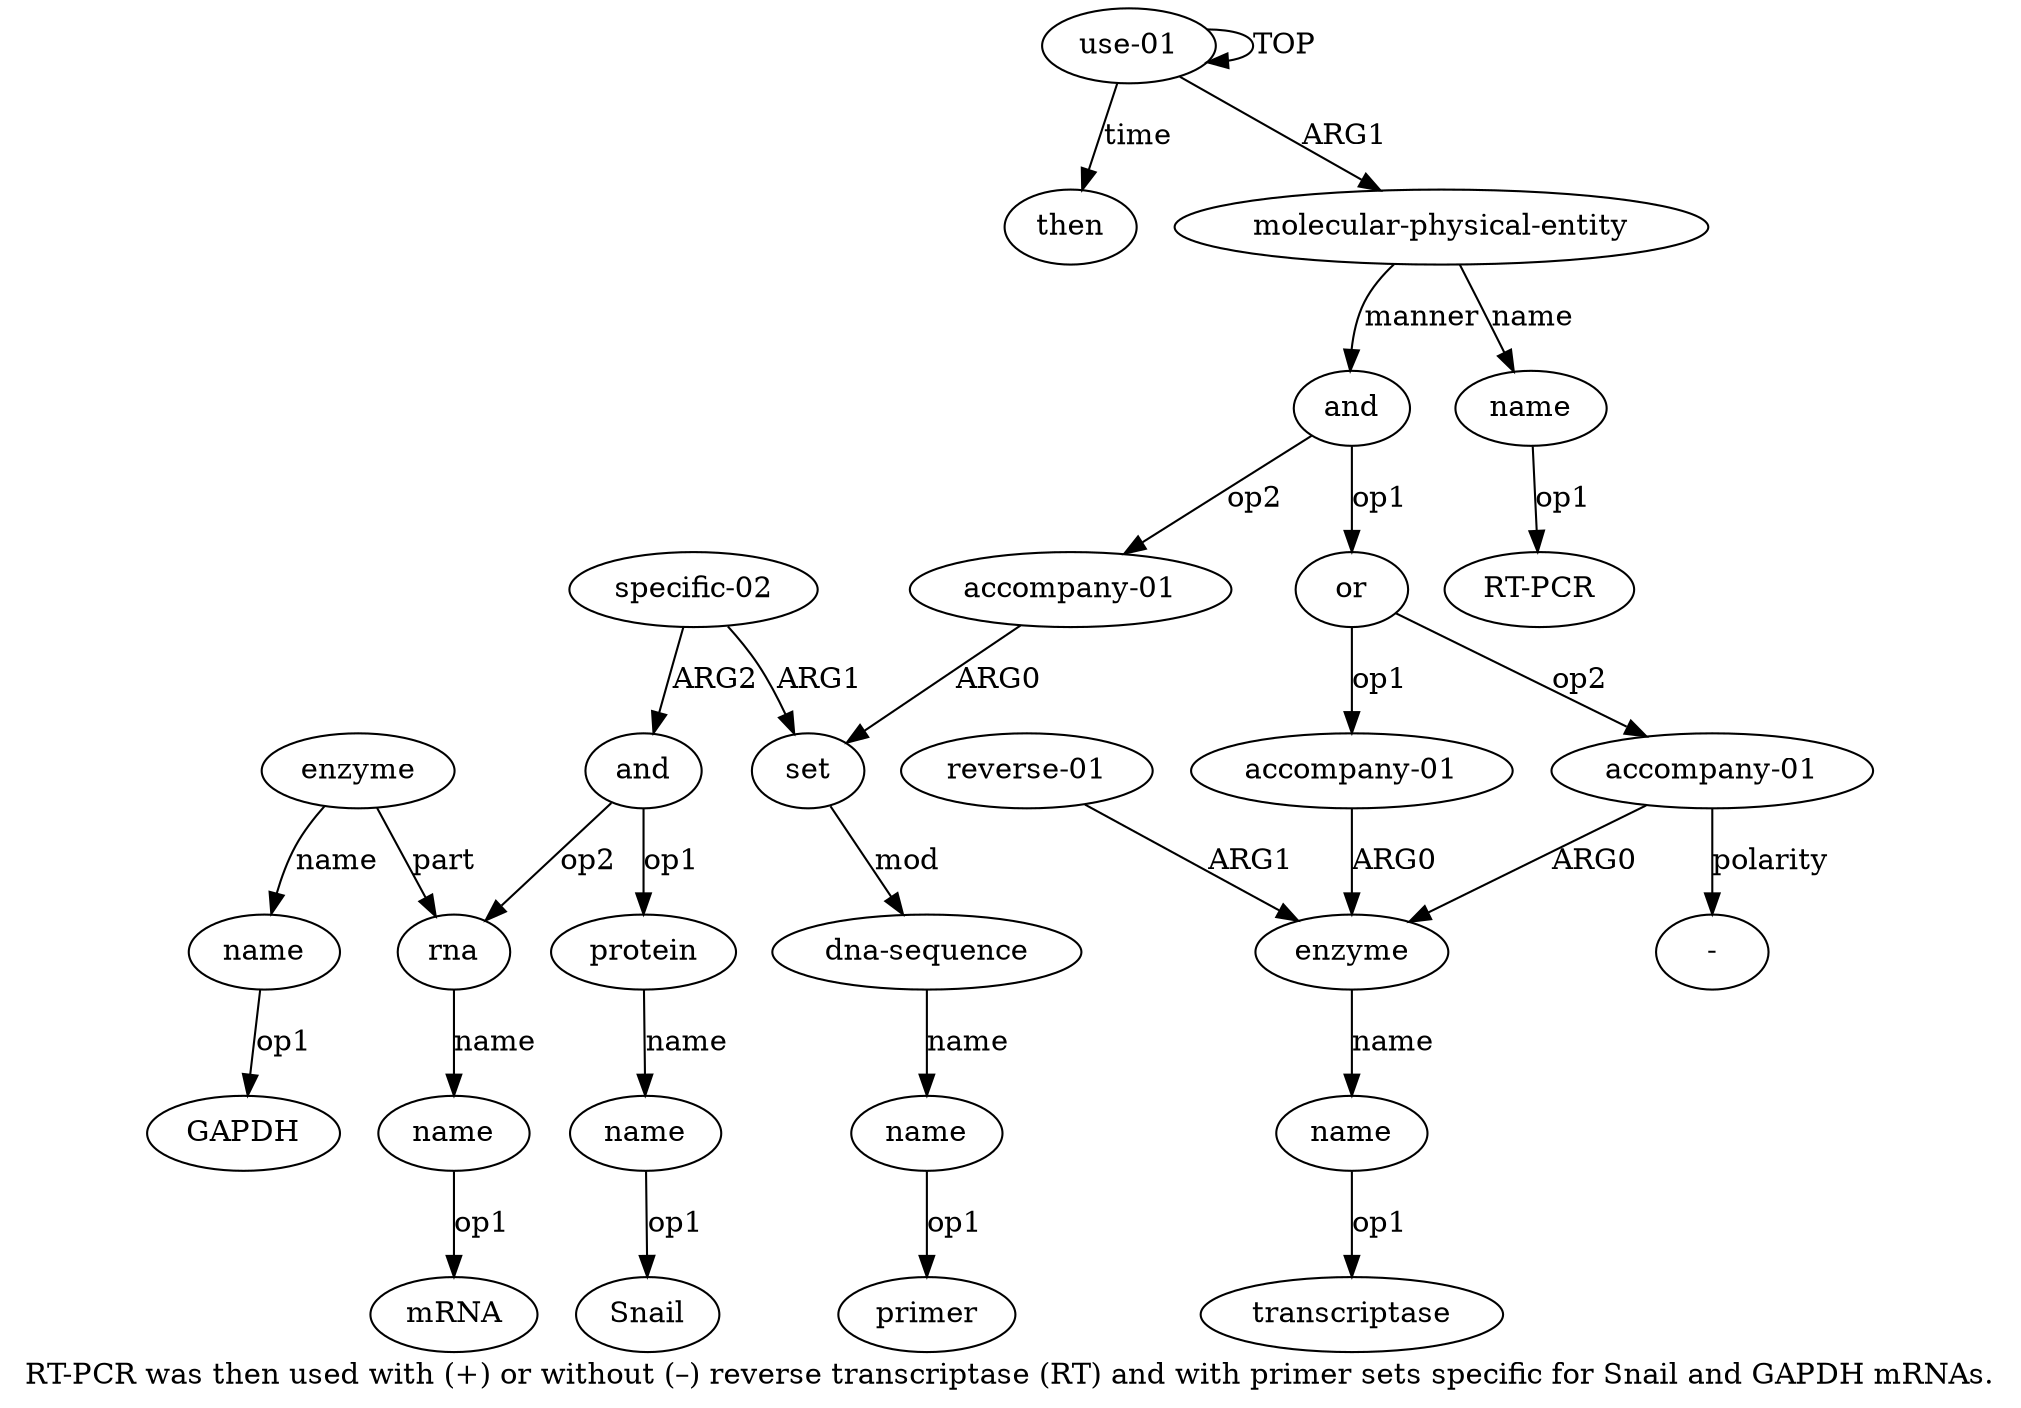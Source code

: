 digraph  {
	graph [label="RT-PCR was then used with (+) or without (–) reverse transcriptase (RT) and with primer sets specific for Snail and GAPDH mRNAs."];
	node [label="\N"];
	a20	 [color=black,
		gold_ind=20,
		gold_label=enzyme,
		label=enzyme,
		test_ind=20,
		test_label=enzyme];
	a21	 [color=black,
		gold_ind=21,
		gold_label=name,
		label=name,
		test_ind=21,
		test_label=name];
	a20 -> a21 [key=0,
	color=black,
	gold_label=name,
	label=name,
	test_label=name];
a18 [color=black,
	gold_ind=18,
	gold_label=rna,
	label=rna,
	test_ind=18,
	test_label=rna];
a20 -> a18 [key=0,
color=black,
gold_label=part,
label=part,
test_label=part];
"a21 GAPDH" [color=black,
gold_ind=-1,
gold_label=GAPDH,
label=GAPDH,
test_ind=-1,
test_label=GAPDH];
a21 -> "a21 GAPDH" [key=0,
color=black,
gold_label=op1,
label=op1,
test_label=op1];
a22 [color=black,
gold_ind=22,
gold_label=then,
label=then,
test_ind=22,
test_label=then];
"a2 RT-PCR" [color=black,
gold_ind=-1,
gold_label="RT-PCR",
label="RT-PCR",
test_ind=-1,
test_label="RT-PCR"];
"a13 primer" [color=black,
gold_ind=-1,
gold_label=primer,
label=primer,
test_ind=-1,
test_label=primer];
"a9 -" [color=black,
gold_ind=-1,
gold_label="-",
label="-",
test_ind=-1,
test_label="-"];
"a19 mRNA" [color=black,
gold_ind=-1,
gold_label=mRNA,
label=mRNA,
test_ind=-1,
test_label=mRNA];
a15 [color=black,
gold_ind=15,
gold_label=and,
label=and,
test_ind=15,
test_label=and];
a16 [color=black,
gold_ind=16,
gold_label=protein,
label=protein,
test_ind=16,
test_label=protein];
a15 -> a16 [key=0,
color=black,
gold_label=op1,
label=op1,
test_label=op1];
a15 -> a18 [key=0,
color=black,
gold_label=op2,
label=op2,
test_label=op2];
a14 [color=black,
gold_ind=14,
gold_label="specific-02",
label="specific-02",
test_ind=14,
test_label="specific-02"];
a14 -> a15 [key=0,
color=black,
gold_label=ARG2,
label=ARG2,
test_label=ARG2];
a11 [color=black,
gold_ind=11,
gold_label=set,
label=set,
test_ind=11,
test_label=set];
a14 -> a11 [key=0,
color=black,
gold_label=ARG1,
label=ARG1,
test_label=ARG1];
a17 [color=black,
gold_ind=17,
gold_label=name,
label=name,
test_ind=17,
test_label=name];
"a17 Snail" [color=black,
gold_ind=-1,
gold_label=Snail,
label=Snail,
test_ind=-1,
test_label=Snail];
a17 -> "a17 Snail" [key=0,
color=black,
gold_label=op1,
label=op1,
test_label=op1];
a16 -> a17 [key=0,
color=black,
gold_label=name,
label=name,
test_label=name];
a12 [color=black,
gold_ind=12,
gold_label="dna-sequence",
label="dna-sequence",
test_ind=12,
test_label="dna-sequence"];
a11 -> a12 [key=0,
color=black,
gold_label=mod,
label=mod,
test_label=mod];
a10 [color=black,
gold_ind=10,
gold_label="accompany-01",
label="accompany-01",
test_ind=10,
test_label="accompany-01"];
a10 -> a11 [key=0,
color=black,
gold_label=ARG0,
label=ARG0,
test_label=ARG0];
a13 [color=black,
gold_ind=13,
gold_label=name,
label=name,
test_ind=13,
test_label=name];
a13 -> "a13 primer" [key=0,
color=black,
gold_label=op1,
label=op1,
test_label=op1];
a12 -> a13 [key=0,
color=black,
gold_label=name,
label=name,
test_label=name];
a19 [color=black,
gold_ind=19,
gold_label=name,
label=name,
test_ind=19,
test_label=name];
a19 -> "a19 mRNA" [key=0,
color=black,
gold_label=op1,
label=op1,
test_label=op1];
a18 -> a19 [key=0,
color=black,
gold_label=name,
label=name,
test_label=name];
"a7 transcriptase" [color=black,
gold_ind=-1,
gold_label=transcriptase,
label=transcriptase,
test_ind=-1,
test_label=transcriptase];
a1 [color=black,
gold_ind=1,
gold_label="molecular-physical-entity",
label="molecular-physical-entity",
test_ind=1,
test_label="molecular-physical-entity"];
a3 [color=black,
gold_ind=3,
gold_label=and,
label=and,
test_ind=3,
test_label=and];
a1 -> a3 [key=0,
color=black,
gold_label=manner,
label=manner,
test_label=manner];
a2 [color=black,
gold_ind=2,
gold_label=name,
label=name,
test_ind=2,
test_label=name];
a1 -> a2 [key=0,
color=black,
gold_label=name,
label=name,
test_label=name];
a0 [color=black,
gold_ind=0,
gold_label="use-01",
label="use-01",
test_ind=0,
test_label="use-01"];
a0 -> a22 [key=0,
color=black,
gold_label=time,
label=time,
test_label=time];
a0 -> a1 [key=0,
color=black,
gold_label=ARG1,
label=ARG1,
test_label=ARG1];
a0 -> a0 [key=0,
color=black,
gold_label=TOP,
label=TOP,
test_label=TOP];
a3 -> a10 [key=0,
color=black,
gold_label=op2,
label=op2,
test_label=op2];
a4 [color=black,
gold_ind=4,
gold_label=or,
label=or,
test_ind=4,
test_label=or];
a3 -> a4 [key=0,
color=black,
gold_label=op1,
label=op1,
test_label=op1];
a2 -> "a2 RT-PCR" [key=0,
color=black,
gold_label=op1,
label=op1,
test_label=op1];
a5 [color=black,
gold_ind=5,
gold_label="accompany-01",
label="accompany-01",
test_ind=5,
test_label="accompany-01"];
a6 [color=black,
gold_ind=6,
gold_label=enzyme,
label=enzyme,
test_ind=6,
test_label=enzyme];
a5 -> a6 [key=0,
color=black,
gold_label=ARG0,
label=ARG0,
test_label=ARG0];
a4 -> a5 [key=0,
color=black,
gold_label=op1,
label=op1,
test_label=op1];
a9 [color=black,
gold_ind=9,
gold_label="accompany-01",
label="accompany-01",
test_ind=9,
test_label="accompany-01"];
a4 -> a9 [key=0,
color=black,
gold_label=op2,
label=op2,
test_label=op2];
a7 [color=black,
gold_ind=7,
gold_label=name,
label=name,
test_ind=7,
test_label=name];
a7 -> "a7 transcriptase" [key=0,
color=black,
gold_label=op1,
label=op1,
test_label=op1];
a6 -> a7 [key=0,
color=black,
gold_label=name,
label=name,
test_label=name];
a9 -> "a9 -" [key=0,
color=black,
gold_label=polarity,
label=polarity,
test_label=polarity];
a9 -> a6 [key=0,
color=black,
gold_label=ARG0,
label=ARG0,
test_label=ARG0];
a8 [color=black,
gold_ind=8,
gold_label="reverse-01",
label="reverse-01",
test_ind=8,
test_label="reverse-01"];
a8 -> a6 [key=0,
color=black,
gold_label=ARG1,
label=ARG1,
test_label=ARG1];
}
